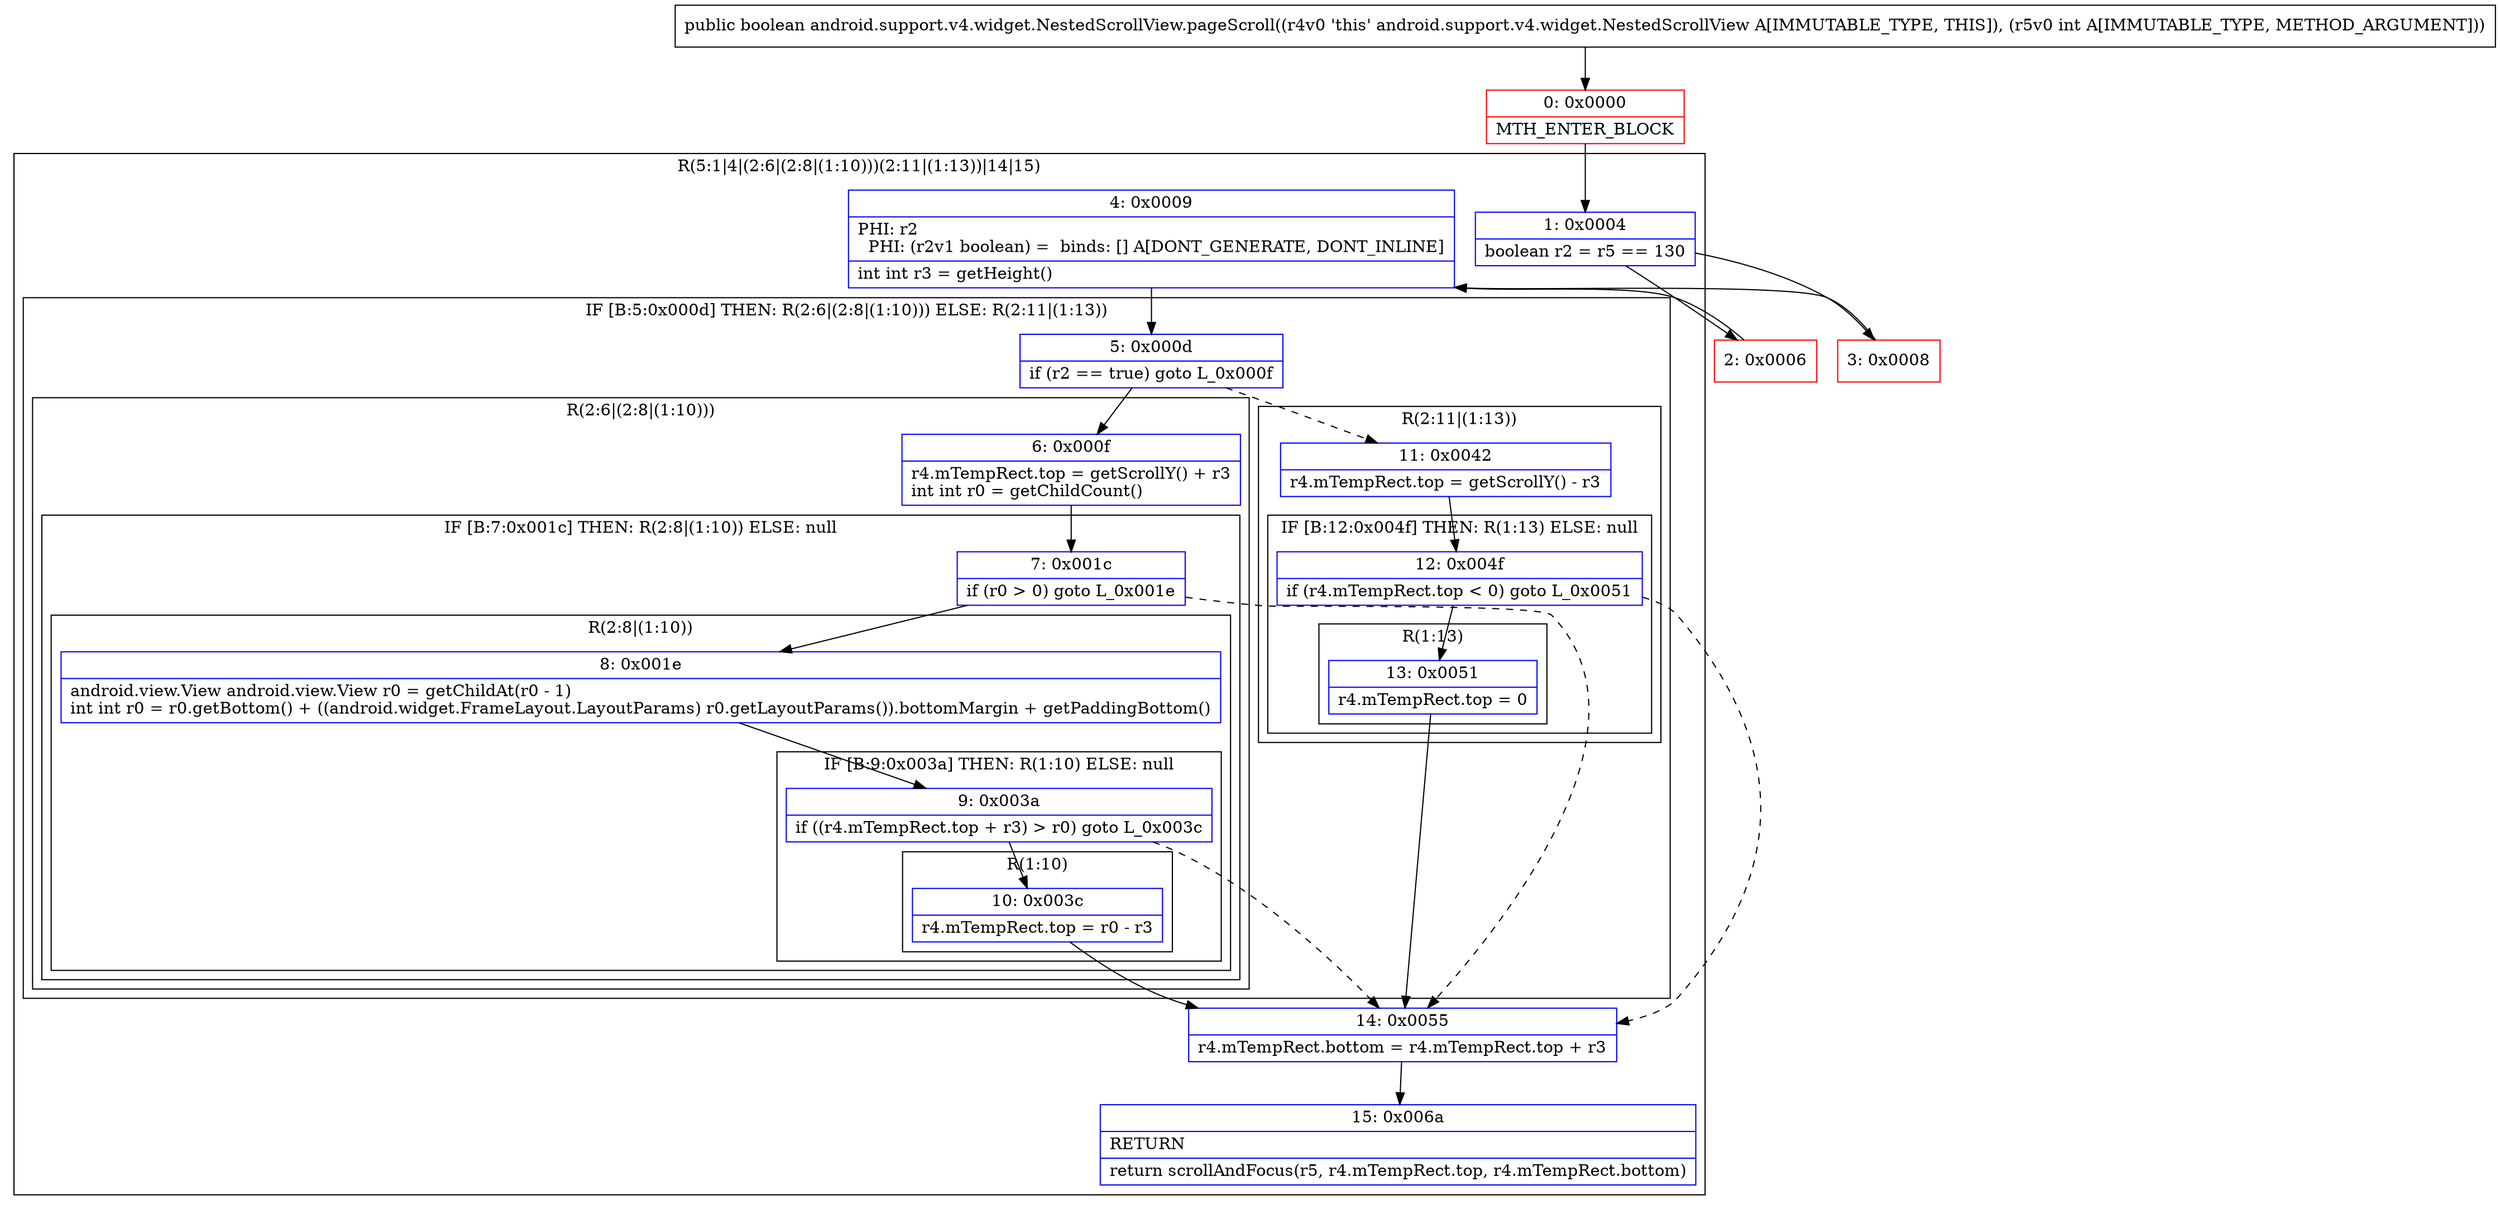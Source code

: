 digraph "CFG forandroid.support.v4.widget.NestedScrollView.pageScroll(I)Z" {
subgraph cluster_Region_1522036412 {
label = "R(5:1|4|(2:6|(2:8|(1:10)))(2:11|(1:13))|14|15)";
node [shape=record,color=blue];
Node_1 [shape=record,label="{1\:\ 0x0004|boolean r2 = r5 == 130\l}"];
Node_4 [shape=record,label="{4\:\ 0x0009|PHI: r2 \l  PHI: (r2v1 boolean) =  binds: [] A[DONT_GENERATE, DONT_INLINE]\l|int int r3 = getHeight()\l}"];
subgraph cluster_IfRegion_1726153650 {
label = "IF [B:5:0x000d] THEN: R(2:6|(2:8|(1:10))) ELSE: R(2:11|(1:13))";
node [shape=record,color=blue];
Node_5 [shape=record,label="{5\:\ 0x000d|if (r2 == true) goto L_0x000f\l}"];
subgraph cluster_Region_1107011669 {
label = "R(2:6|(2:8|(1:10)))";
node [shape=record,color=blue];
Node_6 [shape=record,label="{6\:\ 0x000f|r4.mTempRect.top = getScrollY() + r3\lint int r0 = getChildCount()\l}"];
subgraph cluster_IfRegion_2103575259 {
label = "IF [B:7:0x001c] THEN: R(2:8|(1:10)) ELSE: null";
node [shape=record,color=blue];
Node_7 [shape=record,label="{7\:\ 0x001c|if (r0 \> 0) goto L_0x001e\l}"];
subgraph cluster_Region_1740581018 {
label = "R(2:8|(1:10))";
node [shape=record,color=blue];
Node_8 [shape=record,label="{8\:\ 0x001e|android.view.View android.view.View r0 = getChildAt(r0 \- 1)\lint int r0 = r0.getBottom() + ((android.widget.FrameLayout.LayoutParams) r0.getLayoutParams()).bottomMargin + getPaddingBottom()\l}"];
subgraph cluster_IfRegion_101943967 {
label = "IF [B:9:0x003a] THEN: R(1:10) ELSE: null";
node [shape=record,color=blue];
Node_9 [shape=record,label="{9\:\ 0x003a|if ((r4.mTempRect.top + r3) \> r0) goto L_0x003c\l}"];
subgraph cluster_Region_524798319 {
label = "R(1:10)";
node [shape=record,color=blue];
Node_10 [shape=record,label="{10\:\ 0x003c|r4.mTempRect.top = r0 \- r3\l}"];
}
}
}
}
}
subgraph cluster_Region_1632090022 {
label = "R(2:11|(1:13))";
node [shape=record,color=blue];
Node_11 [shape=record,label="{11\:\ 0x0042|r4.mTempRect.top = getScrollY() \- r3\l}"];
subgraph cluster_IfRegion_1393899070 {
label = "IF [B:12:0x004f] THEN: R(1:13) ELSE: null";
node [shape=record,color=blue];
Node_12 [shape=record,label="{12\:\ 0x004f|if (r4.mTempRect.top \< 0) goto L_0x0051\l}"];
subgraph cluster_Region_1059056953 {
label = "R(1:13)";
node [shape=record,color=blue];
Node_13 [shape=record,label="{13\:\ 0x0051|r4.mTempRect.top = 0\l}"];
}
}
}
}
Node_14 [shape=record,label="{14\:\ 0x0055|r4.mTempRect.bottom = r4.mTempRect.top + r3\l}"];
Node_15 [shape=record,label="{15\:\ 0x006a|RETURN\l|return scrollAndFocus(r5, r4.mTempRect.top, r4.mTempRect.bottom)\l}"];
}
Node_0 [shape=record,color=red,label="{0\:\ 0x0000|MTH_ENTER_BLOCK\l}"];
Node_2 [shape=record,color=red,label="{2\:\ 0x0006}"];
Node_3 [shape=record,color=red,label="{3\:\ 0x0008}"];
MethodNode[shape=record,label="{public boolean android.support.v4.widget.NestedScrollView.pageScroll((r4v0 'this' android.support.v4.widget.NestedScrollView A[IMMUTABLE_TYPE, THIS]), (r5v0 int A[IMMUTABLE_TYPE, METHOD_ARGUMENT])) }"];
MethodNode -> Node_0;
Node_1 -> Node_2;
Node_1 -> Node_3;
Node_4 -> Node_5;
Node_5 -> Node_6;
Node_5 -> Node_11[style=dashed];
Node_6 -> Node_7;
Node_7 -> Node_8;
Node_7 -> Node_14[style=dashed];
Node_8 -> Node_9;
Node_9 -> Node_10;
Node_9 -> Node_14[style=dashed];
Node_10 -> Node_14;
Node_11 -> Node_12;
Node_12 -> Node_13;
Node_12 -> Node_14[style=dashed];
Node_13 -> Node_14;
Node_14 -> Node_15;
Node_0 -> Node_1;
Node_2 -> Node_4;
Node_3 -> Node_4;
}

